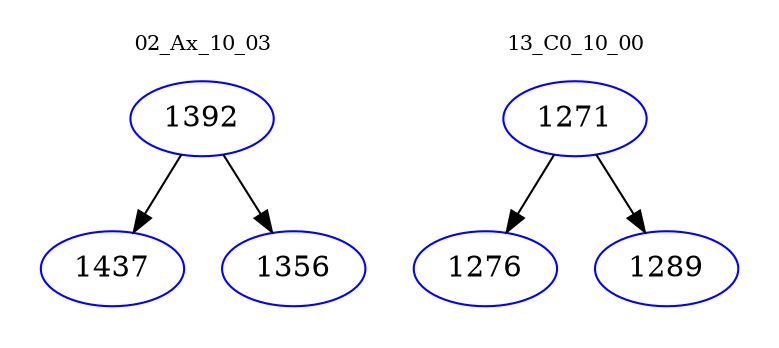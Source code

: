 digraph{
subgraph cluster_0 {
color = white
label = "02_Ax_10_03";
fontsize=10;
T0_1392 [label="1392", color="blue"]
T0_1392 -> T0_1437 [color="black"]
T0_1437 [label="1437", color="blue"]
T0_1392 -> T0_1356 [color="black"]
T0_1356 [label="1356", color="blue"]
}
subgraph cluster_1 {
color = white
label = "13_C0_10_00";
fontsize=10;
T1_1271 [label="1271", color="blue"]
T1_1271 -> T1_1276 [color="black"]
T1_1276 [label="1276", color="blue"]
T1_1271 -> T1_1289 [color="black"]
T1_1289 [label="1289", color="blue"]
}
}
